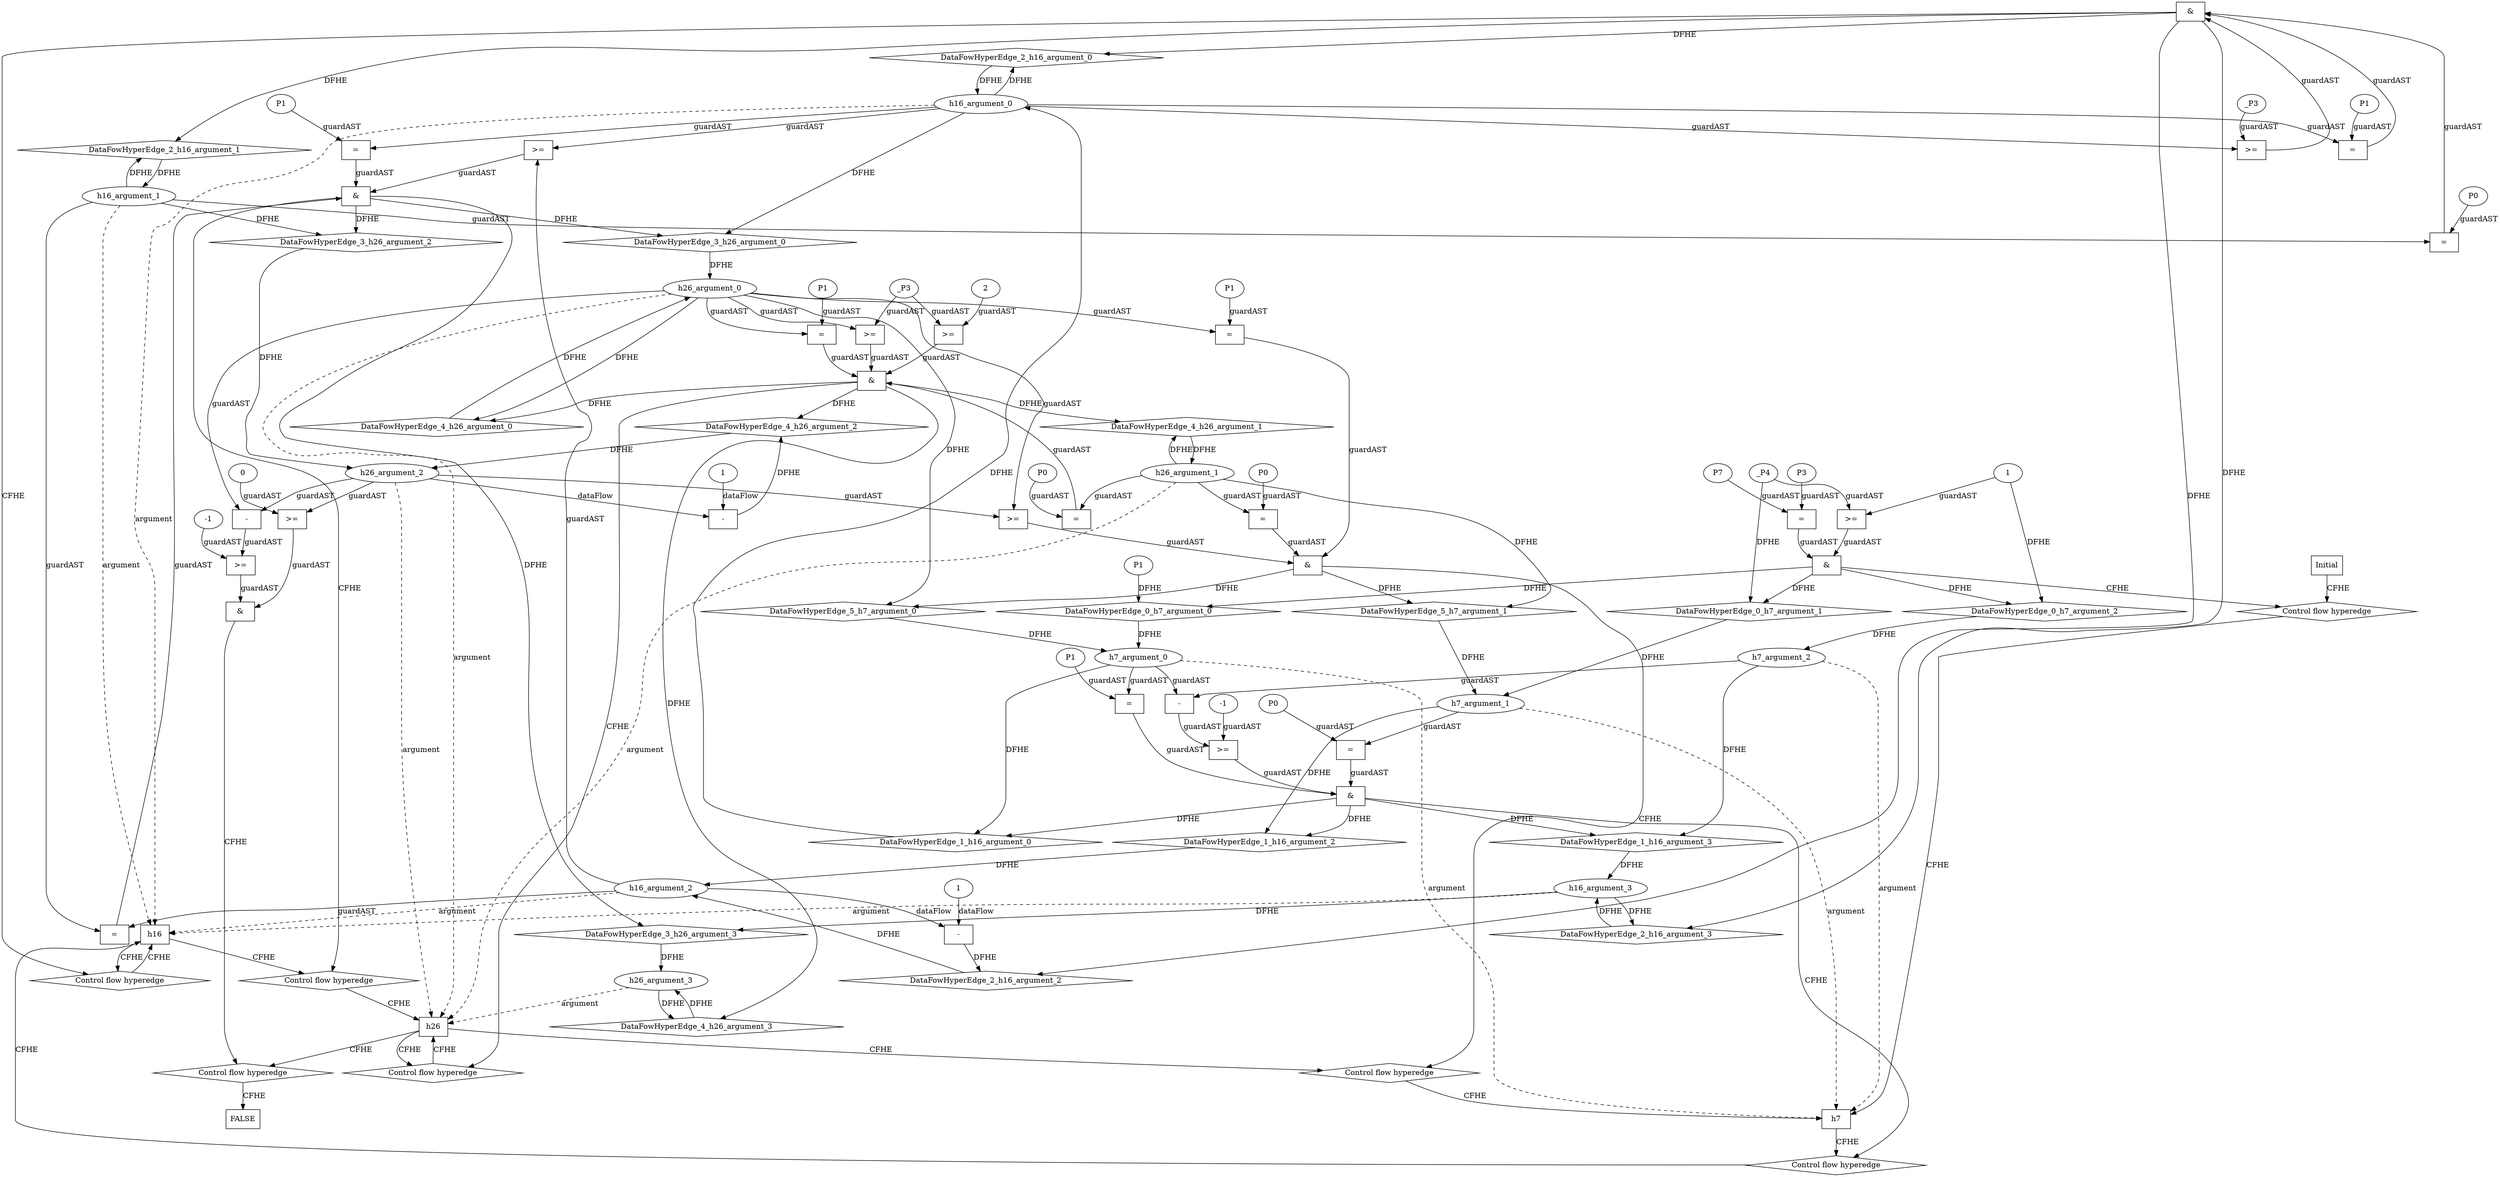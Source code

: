 digraph dag {
"h16" [label="h16" nodeName="h16" class=CONTROL  shape="rect"];
"h26" [label="h26" nodeName="h26" class=CONTROL  shape="rect"];
"h7" [label="h7" nodeName="h7" class=CONTROL  shape="rect"];
FALSE [label="FALSE" nodeName=FALSE class=CONTROL  shape="rect"];
Initial [label="Initial" nodeName=Initial class=CONTROL  shape="rect"];
ControlFowHyperEdge_0 [label="Control flow hyperedge" nodeName=ControlFowHyperEdge_0 class=controlFlowHyperEdge shape="diamond"];
"Initial" -> ControlFowHyperEdge_0 [label="CFHE"]
ControlFowHyperEdge_0 -> "h7" [label="CFHE"]
ControlFowHyperEdge_1 [label="Control flow hyperedge" nodeName=ControlFowHyperEdge_1 class=controlFlowHyperEdge shape="diamond"];
"h7" -> ControlFowHyperEdge_1 [label="CFHE"]
ControlFowHyperEdge_1 -> "h16" [label="CFHE"]
ControlFowHyperEdge_2 [label="Control flow hyperedge" nodeName=ControlFowHyperEdge_2 class=controlFlowHyperEdge shape="diamond"];
"h16" -> ControlFowHyperEdge_2 [label="CFHE"]
ControlFowHyperEdge_2 -> "h16" [label="CFHE"]
ControlFowHyperEdge_3 [label="Control flow hyperedge" nodeName=ControlFowHyperEdge_3 class=controlFlowHyperEdge shape="diamond"];
"h16" -> ControlFowHyperEdge_3 [label="CFHE"]
ControlFowHyperEdge_3 -> "h26" [label="CFHE"]
ControlFowHyperEdge_4 [label="Control flow hyperedge" nodeName=ControlFowHyperEdge_4 class=controlFlowHyperEdge shape="diamond"];
"h26" -> ControlFowHyperEdge_4 [label="CFHE"]
ControlFowHyperEdge_4 -> "h26" [label="CFHE"]
ControlFowHyperEdge_5 [label="Control flow hyperedge" nodeName=ControlFowHyperEdge_5 class=controlFlowHyperEdge shape="diamond"];
"h26" -> ControlFowHyperEdge_5 [label="CFHE"]
ControlFowHyperEdge_5 -> "h7" [label="CFHE"]
ControlFowHyperEdge_6 [label="Control flow hyperedge" nodeName=ControlFowHyperEdge_6 class=controlFlowHyperEdge shape="diamond"];
"h26" -> ControlFowHyperEdge_6 [label="CFHE"]
ControlFowHyperEdge_6 -> "FALSE" [label="CFHE"]
"h7_argument_0" [label="h7_argument_0" nodeName=argument0 class=argument  head="h7" shape="oval"];
"h7_argument_0" -> "h7"[label="argument" style="dashed"]
"h7_argument_1" [label="h7_argument_1" nodeName=argument1 class=argument  head="h7" shape="oval"];
"h7_argument_1" -> "h7"[label="argument" style="dashed"]
"h7_argument_2" [label="h7_argument_2" nodeName=argument2 class=argument  head="h7" shape="oval"];
"h7_argument_2" -> "h7"[label="argument" style="dashed"]
"h16_argument_0" [label="h16_argument_0" nodeName=argument0 class=argument  head="h16" shape="oval"];
"h16_argument_0" -> "h16"[label="argument" style="dashed"]
"h16_argument_1" [label="h16_argument_1" nodeName=argument1 class=argument  head="h16" shape="oval"];
"h16_argument_1" -> "h16"[label="argument" style="dashed"]
"h16_argument_2" [label="h16_argument_2" nodeName=argument2 class=argument  head="h16" shape="oval"];
"h16_argument_2" -> "h16"[label="argument" style="dashed"]
"h16_argument_3" [label="h16_argument_3" nodeName=argument3 class=argument  head="h16" shape="oval"];
"h16_argument_3" -> "h16"[label="argument" style="dashed"]
"h26_argument_0" [label="h26_argument_0" nodeName=argument0 class=argument  head="h26" shape="oval"];
"h26_argument_0" -> "h26"[label="argument" style="dashed"]
"h26_argument_1" [label="h26_argument_1" nodeName=argument1 class=argument  head="h26" shape="oval"];
"h26_argument_1" -> "h26"[label="argument" style="dashed"]
"h26_argument_2" [label="h26_argument_2" nodeName=argument2 class=argument  head="h26" shape="oval"];
"h26_argument_2" -> "h26"[label="argument" style="dashed"]
"h26_argument_3" [label="h26_argument_3" nodeName=argument3 class=argument  head="h26" shape="oval"];
"h26_argument_3" -> "h26"[label="argument" style="dashed"]

"xxxh7___Initial_0xxx_and" [label="&" nodeName="xxxh7___Initial_0xxx_and" class=Operator shape="rect"];
"xxxh7___Initial_0xxxguard_0_node_0" [label=">=" nodeName="xxxh7___Initial_0xxxguard_0_node_0" class=Operator  shape="rect"];
"xxxh7___Initial_0xxxdataFlow1_node_0" -> "xxxh7___Initial_0xxxguard_0_node_0"[label="guardAST"]
"xxxh7___Initial_0xxxdataFlow2_node_0" -> "xxxh7___Initial_0xxxguard_0_node_0"[label="guardAST"]

"xxxh7___Initial_0xxxguard_0_node_0" -> "xxxh7___Initial_0xxx_and" [label="guardAST"];
"xxxh7___Initial_0xxxguard1_node_0" [label="=" nodeName="xxxh7___Initial_0xxxguard1_node_0" class=Operator  shape="rect"];
"xxxh7___Initial_0xxxguard1_node_1" [label="P3" nodeName="xxxh7___Initial_0xxxguard1_node_1" class=symbolicConstant ];
"xxxh7___Initial_0xxxguard1_node_2" [label="P7" nodeName="xxxh7___Initial_0xxxguard1_node_2" class=symbolicConstant ];
"xxxh7___Initial_0xxxguard1_node_1" -> "xxxh7___Initial_0xxxguard1_node_0"[label="guardAST"]
"xxxh7___Initial_0xxxguard1_node_2" -> "xxxh7___Initial_0xxxguard1_node_0"[label="guardAST"]

"xxxh7___Initial_0xxxguard1_node_0" -> "xxxh7___Initial_0xxx_and" [label="guardAST"];
"xxxh7___Initial_0xxx_and" -> "ControlFowHyperEdge_0" [label="CFHE"];
"xxxh7___Initial_0xxxdataFlow_0_node_0" [label="P1" nodeName="xxxh7___Initial_0xxxdataFlow_0_node_0" class=symbolicConstant ];

"xxxh7___Initial_0xxxdataFlow1_node_0" [label="_P4" nodeName="xxxh7___Initial_0xxxdataFlow1_node_0" class=symbolicConstant ];

"xxxh7___Initial_0xxxdataFlow2_node_0" [label="1" nodeName="xxxh7___Initial_0xxxdataFlow2_node_0" class=IdealInt ];

"xxxh16___h7_1xxx_and" [label="&" nodeName="xxxh16___h7_1xxx_and" class=Operator shape="rect"];
"xxxh16___h7_1xxxguard_0_node_0" [label=">=" nodeName="xxxh16___h7_1xxxguard_0_node_0" class=Operator  shape="rect"];
"xxxh16___h7_1xxxguard_0_node_1" [label="-1" nodeName="xxxh16___h7_1xxxguard_0_node_1" class=IdealInt ];
"xxxh16___h7_1xxxguard_0_node_2" [label="-" nodeName="xxxh16___h7_1xxxguard_0_node_2" class= Operator shape="rect"];
"xxxh16___h7_1xxxguard_0_node_1" -> "xxxh16___h7_1xxxguard_0_node_0"[label="guardAST"]
"xxxh16___h7_1xxxguard_0_node_2" -> "xxxh16___h7_1xxxguard_0_node_0"[label="guardAST"]
"h7_argument_2" -> "xxxh16___h7_1xxxguard_0_node_2"[label="guardAST"]
"h7_argument_0" -> "xxxh16___h7_1xxxguard_0_node_2"[label="guardAST"]

"xxxh16___h7_1xxxguard_0_node_0" -> "xxxh16___h7_1xxx_and" [label="guardAST"];
"xxxh16___h7_1xxxguard1_node_0" [label="=" nodeName="xxxh16___h7_1xxxguard1_node_0" class=Operator  shape="rect"];
"xxxh16___h7_1xxxguard1_node_1" [label="P0" nodeName="xxxh16___h7_1xxxguard1_node_1" class=symbolicConstant ];
"xxxh16___h7_1xxxguard1_node_1" -> "xxxh16___h7_1xxxguard1_node_0"[label="guardAST"]
"h7_argument_1" -> "xxxh16___h7_1xxxguard1_node_0"[label="guardAST"]

"xxxh16___h7_1xxxguard1_node_0" -> "xxxh16___h7_1xxx_and" [label="guardAST"];
"xxxh16___h7_1xxxguard2_node_0" [label="=" nodeName="xxxh16___h7_1xxxguard2_node_0" class=Operator  shape="rect"];
"xxxh16___h7_1xxxguard2_node_1" [label="P1" nodeName="xxxh16___h7_1xxxguard2_node_1" class=symbolicConstant ];
"xxxh16___h7_1xxxguard2_node_1" -> "xxxh16___h7_1xxxguard2_node_0"[label="guardAST"]
"h7_argument_0" -> "xxxh16___h7_1xxxguard2_node_0"[label="guardAST"]

"xxxh16___h7_1xxxguard2_node_0" -> "xxxh16___h7_1xxx_and" [label="guardAST"];
"xxxh16___h7_1xxx_and" -> "ControlFowHyperEdge_1" [label="CFHE"];

"xxxh16___h16_2xxx_and" [label="&" nodeName="xxxh16___h16_2xxx_and" class=Operator shape="rect"];
"xxxh16___h16_2xxxguard_0_node_0" [label=">=" nodeName="xxxh16___h16_2xxxguard_0_node_0" class=Operator  shape="rect"];
"xxxh16___h16_2xxxguard_0_node_2" [label="_P3" nodeName="xxxh16___h16_2xxxguard_0_node_2" class=symbolicConstant ];
"h16_argument_0" -> "xxxh16___h16_2xxxguard_0_node_0"[label="guardAST"]
"xxxh16___h16_2xxxguard_0_node_2" -> "xxxh16___h16_2xxxguard_0_node_0"[label="guardAST"]

"xxxh16___h16_2xxxguard_0_node_0" -> "xxxh16___h16_2xxx_and" [label="guardAST"];
"xxxh16___h16_2xxxguard1_node_0" [label="=" nodeName="xxxh16___h16_2xxxguard1_node_0" class=Operator  shape="rect"];
"xxxh16___h16_2xxxguard1_node_1" [label="P1" nodeName="xxxh16___h16_2xxxguard1_node_1" class=symbolicConstant ];
"xxxh16___h16_2xxxguard1_node_1" -> "xxxh16___h16_2xxxguard1_node_0"[label="guardAST"]
"h16_argument_0" -> "xxxh16___h16_2xxxguard1_node_0"[label="guardAST"]

"xxxh16___h16_2xxxguard1_node_0" -> "xxxh16___h16_2xxx_and" [label="guardAST"];
"xxxh16___h16_2xxxguard2_node_0" [label="=" nodeName="xxxh16___h16_2xxxguard2_node_0" class=Operator  shape="rect"];
"xxxh16___h16_2xxxguard2_node_1" [label="P0" nodeName="xxxh16___h16_2xxxguard2_node_1" class=symbolicConstant ];
"xxxh16___h16_2xxxguard2_node_1" -> "xxxh16___h16_2xxxguard2_node_0"[label="guardAST"]
"h16_argument_1" -> "xxxh16___h16_2xxxguard2_node_0"[label="guardAST"]

"xxxh16___h16_2xxxguard2_node_0" -> "xxxh16___h16_2xxx_and" [label="guardAST"];
"xxxh16___h16_2xxx_and" -> "ControlFowHyperEdge_2" [label="CFHE"];
"xxxh16___h16_2xxxdataFlow_0_node_0" [label="-" nodeName="xxxh16___h16_2xxxdataFlow_0_node_0" class= Operator shape="rect"];
"xxxh16___h16_2xxxdataFlow_0_node_2" [label="1" nodeName="xxxh16___h16_2xxxdataFlow_0_node_2" class=IdealInt ];
"h16_argument_2" -> "xxxh16___h16_2xxxdataFlow_0_node_0"[label="dataFlow"]
"xxxh16___h16_2xxxdataFlow_0_node_2" -> "xxxh16___h16_2xxxdataFlow_0_node_0"[label="dataFlow"]

"xxxh26___h16_3xxx_and" [label="&" nodeName="xxxh26___h16_3xxx_and" class=Operator shape="rect"];
"xxxh26___h16_3xxxguard_0_node_0" [label=">=" nodeName="xxxh26___h16_3xxxguard_0_node_0" class=Operator  shape="rect"];
"h16_argument_2" -> "xxxh26___h16_3xxxguard_0_node_0"[label="guardAST"]
"h16_argument_0" -> "xxxh26___h16_3xxxguard_0_node_0"[label="guardAST"]

"xxxh26___h16_3xxxguard_0_node_0" -> "xxxh26___h16_3xxx_and" [label="guardAST"];
"xxxh26___h16_3xxxguard1_node_0" [label="=" nodeName="xxxh26___h16_3xxxguard1_node_0" class=Operator  shape="rect"];
"h16_argument_2" -> "xxxh26___h16_3xxxguard1_node_0"[label="guardAST"]
"h16_argument_1" -> "xxxh26___h16_3xxxguard1_node_0"[label="guardAST"]

"xxxh26___h16_3xxxguard1_node_0" -> "xxxh26___h16_3xxx_and" [label="guardAST"];
"xxxh26___h16_3xxxguard2_node_0" [label="=" nodeName="xxxh26___h16_3xxxguard2_node_0" class=Operator  shape="rect"];
"xxxh26___h16_3xxxguard2_node_1" [label="P1" nodeName="xxxh26___h16_3xxxguard2_node_1" class=symbolicConstant ];
"xxxh26___h16_3xxxguard2_node_1" -> "xxxh26___h16_3xxxguard2_node_0"[label="guardAST"]
"h16_argument_0" -> "xxxh26___h16_3xxxguard2_node_0"[label="guardAST"]

"xxxh26___h16_3xxxguard2_node_0" -> "xxxh26___h16_3xxx_and" [label="guardAST"];
"xxxh26___h16_3xxx_and" -> "ControlFowHyperEdge_3" [label="CFHE"];

"xxxh26___h26_4xxx_and" [label="&" nodeName="xxxh26___h26_4xxx_and" class=Operator shape="rect"];
"xxxh26___h26_4xxxguard_0_node_0" [label=">=" nodeName="xxxh26___h26_4xxxguard_0_node_0" class=Operator  shape="rect"];
"xxxh26___h26_4xxxguard_0_node_1" [label="_P3" nodeName="xxxh26___h26_4xxxguard_0_node_1" class=symbolicConstant ];
"xxxh26___h26_4xxxguard_0_node_2" [label="2" nodeName="xxxh26___h26_4xxxguard_0_node_2" class=IdealInt ];
"xxxh26___h26_4xxxguard_0_node_1" -> "xxxh26___h26_4xxxguard_0_node_0"[label="guardAST"]
"xxxh26___h26_4xxxguard_0_node_2" -> "xxxh26___h26_4xxxguard_0_node_0"[label="guardAST"]

"xxxh26___h26_4xxxguard_0_node_0" -> "xxxh26___h26_4xxx_and" [label="guardAST"];
"xxxh26___h26_4xxxguard1_node_0" [label=">=" nodeName="xxxh26___h26_4xxxguard1_node_0" class=Operator  shape="rect"];
"h26_argument_0" -> "xxxh26___h26_4xxxguard1_node_0"[label="guardAST"]
"xxxh26___h26_4xxxguard_0_node_1" -> "xxxh26___h26_4xxxguard1_node_0"[label="guardAST"]

"xxxh26___h26_4xxxguard1_node_0" -> "xxxh26___h26_4xxx_and" [label="guardAST"];
"xxxh26___h26_4xxxguard2_node_0" [label="=" nodeName="xxxh26___h26_4xxxguard2_node_0" class=Operator  shape="rect"];
"xxxh26___h26_4xxxguard2_node_1" [label="P1" nodeName="xxxh26___h26_4xxxguard2_node_1" class=symbolicConstant ];
"xxxh26___h26_4xxxguard2_node_1" -> "xxxh26___h26_4xxxguard2_node_0"[label="guardAST"]
"h26_argument_0" -> "xxxh26___h26_4xxxguard2_node_0"[label="guardAST"]

"xxxh26___h26_4xxxguard2_node_0" -> "xxxh26___h26_4xxx_and" [label="guardAST"];
"xxxh26___h26_4xxxguard3_node_0" [label="=" nodeName="xxxh26___h26_4xxxguard3_node_0" class=Operator  shape="rect"];
"xxxh26___h26_4xxxguard3_node_1" [label="P0" nodeName="xxxh26___h26_4xxxguard3_node_1" class=symbolicConstant ];
"xxxh26___h26_4xxxguard3_node_1" -> "xxxh26___h26_4xxxguard3_node_0"[label="guardAST"]
"h26_argument_1" -> "xxxh26___h26_4xxxguard3_node_0"[label="guardAST"]

"xxxh26___h26_4xxxguard3_node_0" -> "xxxh26___h26_4xxx_and" [label="guardAST"];
"xxxh26___h26_4xxx_and" -> "ControlFowHyperEdge_4" [label="CFHE"];
"xxxh26___h26_4xxxdataFlow_0_node_0" [label="-" nodeName="xxxh26___h26_4xxxdataFlow_0_node_0" class= Operator shape="rect"];
"xxxh26___h26_4xxxdataFlow_0_node_2" [label="1" nodeName="xxxh26___h26_4xxxdataFlow_0_node_2" class=IdealInt ];
"h26_argument_2" -> "xxxh26___h26_4xxxdataFlow_0_node_0"[label="dataFlow"]
"xxxh26___h26_4xxxdataFlow_0_node_2" -> "xxxh26___h26_4xxxdataFlow_0_node_0"[label="dataFlow"]

"xxxh7___h26_5xxx_and" [label="&" nodeName="xxxh7___h26_5xxx_and" class=Operator shape="rect"];
"xxxh7___h26_5xxxguard_0_node_0" [label=">=" nodeName="xxxh7___h26_5xxxguard_0_node_0" class=Operator  shape="rect"];
"h26_argument_2" -> "xxxh7___h26_5xxxguard_0_node_0"[label="guardAST"]
"h26_argument_0" -> "xxxh7___h26_5xxxguard_0_node_0"[label="guardAST"]

"xxxh7___h26_5xxxguard_0_node_0" -> "xxxh7___h26_5xxx_and" [label="guardAST"];
"xxxh7___h26_5xxxguard1_node_0" [label="=" nodeName="xxxh7___h26_5xxxguard1_node_0" class=Operator  shape="rect"];
"xxxh7___h26_5xxxguard1_node_1" [label="P1" nodeName="xxxh7___h26_5xxxguard1_node_1" class=symbolicConstant ];
"xxxh7___h26_5xxxguard1_node_1" -> "xxxh7___h26_5xxxguard1_node_0"[label="guardAST"]
"h26_argument_0" -> "xxxh7___h26_5xxxguard1_node_0"[label="guardAST"]

"xxxh7___h26_5xxxguard1_node_0" -> "xxxh7___h26_5xxx_and" [label="guardAST"];
"xxxh7___h26_5xxxguard2_node_0" [label="=" nodeName="xxxh7___h26_5xxxguard2_node_0" class=Operator  shape="rect"];
"xxxh7___h26_5xxxguard2_node_1" [label="P0" nodeName="xxxh7___h26_5xxxguard2_node_1" class=symbolicConstant ];
"xxxh7___h26_5xxxguard2_node_1" -> "xxxh7___h26_5xxxguard2_node_0"[label="guardAST"]
"h26_argument_1" -> "xxxh7___h26_5xxxguard2_node_0"[label="guardAST"]

"xxxh7___h26_5xxxguard2_node_0" -> "xxxh7___h26_5xxx_and" [label="guardAST"];
"xxxh7___h26_5xxx_and" -> "ControlFowHyperEdge_5" [label="CFHE"];
"xxxFALSE___h26_6xxx_and" [label="&" nodeName="xxxFALSE___h26_6xxx_and" class=Operator shape="rect"];
"xxxFALSE___h26_6xxxguard_0_node_0" [label=">=" nodeName="xxxFALSE___h26_6xxxguard_0_node_0" class=Operator  shape="rect"];
"xxxFALSE___h26_6xxxguard_0_node_1" [label="0" nodeName="xxxFALSE___h26_6xxxguard_0_node_1" class=IdealInt ];
"xxxFALSE___h26_6xxxguard_0_node_1" -> "xxxFALSE___h26_6xxxguard_0_node_0"[label="guardAST"]
"h26_argument_2" -> "xxxFALSE___h26_6xxxguard_0_node_0"[label="guardAST"]

"xxxFALSE___h26_6xxxguard_0_node_0" -> "xxxFALSE___h26_6xxx_and" [label="guardAST"];
"xxxFALSE___h26_6xxxguard1_node_0" [label=">=" nodeName="xxxFALSE___h26_6xxxguard1_node_0" class=Operator  shape="rect"];
"xxxFALSE___h26_6xxxguard1_node_1" [label="-1" nodeName="xxxFALSE___h26_6xxxguard1_node_1" class=IdealInt ];
"xxxFALSE___h26_6xxxguard1_node_2" [label="-" nodeName="xxxFALSE___h26_6xxxguard1_node_2" class= Operator shape="rect"];
"xxxFALSE___h26_6xxxguard1_node_1" -> "xxxFALSE___h26_6xxxguard1_node_0"[label="guardAST"]
"xxxFALSE___h26_6xxxguard1_node_2" -> "xxxFALSE___h26_6xxxguard1_node_0"[label="guardAST"]
"h26_argument_2" -> "xxxFALSE___h26_6xxxguard1_node_2"[label="guardAST"]
"h26_argument_0" -> "xxxFALSE___h26_6xxxguard1_node_2"[label="guardAST"]

"xxxFALSE___h26_6xxxguard1_node_0" -> "xxxFALSE___h26_6xxx_and" [label="guardAST"];
"xxxFALSE___h26_6xxx_and" -> "ControlFowHyperEdge_6" [label="CFHE"];
"h7_argument_0" -> "DataFowHyperEdge_1_h16_argument_0"[label="DFHE"]
"DataFowHyperEdge_1_h16_argument_0" [label="DataFowHyperEdge_1_h16_argument_0" nodeName="DataFowHyperEdge_1_h16_argument_0" class=DataFlowHyperedge shape="diamond"];
"DataFowHyperEdge_1_h16_argument_0" -> "h16_argument_0"[label="DFHE"]
"xxxh16___h7_1xxx_and" -> "DataFowHyperEdge_1_h16_argument_0"[label="DFHE"]
"h7_argument_2" -> "DataFowHyperEdge_1_h16_argument_3"[label="DFHE"]
"DataFowHyperEdge_1_h16_argument_3" [label="DataFowHyperEdge_1_h16_argument_3" nodeName="DataFowHyperEdge_1_h16_argument_3" class=DataFlowHyperedge shape="diamond"];
"DataFowHyperEdge_1_h16_argument_3" -> "h16_argument_3"[label="DFHE"]
"xxxh16___h7_1xxx_and" -> "DataFowHyperEdge_1_h16_argument_3"[label="DFHE"]
"h16_argument_0" -> "DataFowHyperEdge_2_h16_argument_0"[label="DFHE"]
"DataFowHyperEdge_2_h16_argument_0" [label="DataFowHyperEdge_2_h16_argument_0" nodeName="DataFowHyperEdge_2_h16_argument_0" class=DataFlowHyperedge shape="diamond"];
"DataFowHyperEdge_2_h16_argument_0" -> "h16_argument_0"[label="DFHE"]
"xxxh16___h16_2xxx_and" -> "DataFowHyperEdge_2_h16_argument_0"[label="DFHE"]
"h16_argument_1" -> "DataFowHyperEdge_2_h16_argument_1"[label="DFHE"]
"DataFowHyperEdge_2_h16_argument_1" [label="DataFowHyperEdge_2_h16_argument_1" nodeName="DataFowHyperEdge_2_h16_argument_1" class=DataFlowHyperedge shape="diamond"];
"DataFowHyperEdge_2_h16_argument_1" -> "h16_argument_1"[label="DFHE"]
"xxxh16___h16_2xxx_and" -> "DataFowHyperEdge_2_h16_argument_1"[label="DFHE"]
"h16_argument_3" -> "DataFowHyperEdge_2_h16_argument_3"[label="DFHE"]
"DataFowHyperEdge_2_h16_argument_3" [label="DataFowHyperEdge_2_h16_argument_3" nodeName="DataFowHyperEdge_2_h16_argument_3" class=DataFlowHyperedge shape="diamond"];
"DataFowHyperEdge_2_h16_argument_3" -> "h16_argument_3"[label="DFHE"]
"xxxh16___h16_2xxx_and" -> "DataFowHyperEdge_2_h16_argument_3"[label="DFHE"]
"h16_argument_0" -> "DataFowHyperEdge_3_h26_argument_0"[label="DFHE"]
"DataFowHyperEdge_3_h26_argument_0" [label="DataFowHyperEdge_3_h26_argument_0" nodeName="DataFowHyperEdge_3_h26_argument_0" class=DataFlowHyperedge shape="diamond"];
"DataFowHyperEdge_3_h26_argument_0" -> "h26_argument_0"[label="DFHE"]
"xxxh26___h16_3xxx_and" -> "DataFowHyperEdge_3_h26_argument_0"[label="DFHE"]
"h16_argument_3" -> "DataFowHyperEdge_3_h26_argument_3"[label="DFHE"]
"DataFowHyperEdge_3_h26_argument_3" [label="DataFowHyperEdge_3_h26_argument_3" nodeName="DataFowHyperEdge_3_h26_argument_3" class=DataFlowHyperedge shape="diamond"];
"DataFowHyperEdge_3_h26_argument_3" -> "h26_argument_3"[label="DFHE"]
"xxxh26___h16_3xxx_and" -> "DataFowHyperEdge_3_h26_argument_3"[label="DFHE"]
"h26_argument_0" -> "DataFowHyperEdge_4_h26_argument_0"[label="DFHE"]
"DataFowHyperEdge_4_h26_argument_0" [label="DataFowHyperEdge_4_h26_argument_0" nodeName="DataFowHyperEdge_4_h26_argument_0" class=DataFlowHyperedge shape="diamond"];
"DataFowHyperEdge_4_h26_argument_0" -> "h26_argument_0"[label="DFHE"]
"xxxh26___h26_4xxx_and" -> "DataFowHyperEdge_4_h26_argument_0"[label="DFHE"]
"h26_argument_1" -> "DataFowHyperEdge_4_h26_argument_1"[label="DFHE"]
"DataFowHyperEdge_4_h26_argument_1" [label="DataFowHyperEdge_4_h26_argument_1" nodeName="DataFowHyperEdge_4_h26_argument_1" class=DataFlowHyperedge shape="diamond"];
"DataFowHyperEdge_4_h26_argument_1" -> "h26_argument_1"[label="DFHE"]
"xxxh26___h26_4xxx_and" -> "DataFowHyperEdge_4_h26_argument_1"[label="DFHE"]
"h26_argument_3" -> "DataFowHyperEdge_4_h26_argument_3"[label="DFHE"]
"DataFowHyperEdge_4_h26_argument_3" [label="DataFowHyperEdge_4_h26_argument_3" nodeName="DataFowHyperEdge_4_h26_argument_3" class=DataFlowHyperedge shape="diamond"];
"DataFowHyperEdge_4_h26_argument_3" -> "h26_argument_3"[label="DFHE"]
"xxxh26___h26_4xxx_and" -> "DataFowHyperEdge_4_h26_argument_3"[label="DFHE"]
"h26_argument_0" -> "DataFowHyperEdge_5_h7_argument_0"[label="DFHE"]
"DataFowHyperEdge_5_h7_argument_0" [label="DataFowHyperEdge_5_h7_argument_0" nodeName="DataFowHyperEdge_5_h7_argument_0" class=DataFlowHyperedge shape="diamond"];
"DataFowHyperEdge_5_h7_argument_0" -> "h7_argument_0"[label="DFHE"]
"xxxh7___h26_5xxx_and" -> "DataFowHyperEdge_5_h7_argument_0"[label="DFHE"]
"h26_argument_1" -> "DataFowHyperEdge_5_h7_argument_1"[label="DFHE"]
"DataFowHyperEdge_5_h7_argument_1" [label="DataFowHyperEdge_5_h7_argument_1" nodeName="DataFowHyperEdge_5_h7_argument_1" class=DataFlowHyperedge shape="diamond"];
"DataFowHyperEdge_5_h7_argument_1" -> "h7_argument_1"[label="DFHE"]
"xxxh7___h26_5xxx_and" -> "DataFowHyperEdge_5_h7_argument_1"[label="DFHE"]
"DataFowHyperEdge_0_h7_argument_0" [label="DataFowHyperEdge_0_h7_argument_0" nodeName="DataFowHyperEdge_0_h7_argument_0" class=DataFlowHyperedge shape="diamond"];
"DataFowHyperEdge_0_h7_argument_0" -> "h7_argument_0"[label="DFHE"]
"xxxh7___Initial_0xxx_and" -> "DataFowHyperEdge_0_h7_argument_0"[label="DFHE"]
"xxxh7___Initial_0xxxdataFlow_0_node_0" -> "DataFowHyperEdge_0_h7_argument_0" [label="DFHE"];
"DataFowHyperEdge_0_h7_argument_1" [label="DataFowHyperEdge_0_h7_argument_1" nodeName="DataFowHyperEdge_0_h7_argument_1" class=DataFlowHyperedge shape="diamond"];
"DataFowHyperEdge_0_h7_argument_1" -> "h7_argument_1"[label="DFHE"]
"xxxh7___Initial_0xxx_and" -> "DataFowHyperEdge_0_h7_argument_1"[label="DFHE"]
"xxxh7___Initial_0xxxdataFlow1_node_0" -> "DataFowHyperEdge_0_h7_argument_1" [label="DFHE"];
"DataFowHyperEdge_0_h7_argument_2" [label="DataFowHyperEdge_0_h7_argument_2" nodeName="DataFowHyperEdge_0_h7_argument_2" class=DataFlowHyperedge shape="diamond"];
"DataFowHyperEdge_0_h7_argument_2" -> "h7_argument_2"[label="DFHE"]
"xxxh7___Initial_0xxx_and" -> "DataFowHyperEdge_0_h7_argument_2"[label="DFHE"]
"xxxh7___Initial_0xxxdataFlow2_node_0" -> "DataFowHyperEdge_0_h7_argument_2" [label="DFHE"];
"DataFowHyperEdge_1_h16_argument_2" [label="DataFowHyperEdge_1_h16_argument_2" nodeName="DataFowHyperEdge_1_h16_argument_2" class=DataFlowHyperedge shape="diamond"];
"DataFowHyperEdge_1_h16_argument_2" -> "h16_argument_2"[label="DFHE"]
"xxxh16___h7_1xxx_and" -> "DataFowHyperEdge_1_h16_argument_2"[label="DFHE"]
"h7_argument_1" -> "DataFowHyperEdge_1_h16_argument_2" [label="DFHE"];
"DataFowHyperEdge_2_h16_argument_2" [label="DataFowHyperEdge_2_h16_argument_2" nodeName="DataFowHyperEdge_2_h16_argument_2" class=DataFlowHyperedge shape="diamond"];
"DataFowHyperEdge_2_h16_argument_2" -> "h16_argument_2"[label="DFHE"]
"xxxh16___h16_2xxx_and" -> "DataFowHyperEdge_2_h16_argument_2"[label="DFHE"]
"xxxh16___h16_2xxxdataFlow_0_node_0" -> "DataFowHyperEdge_2_h16_argument_2" [label="DFHE"];
"DataFowHyperEdge_3_h26_argument_2" [label="DataFowHyperEdge_3_h26_argument_2" nodeName="DataFowHyperEdge_3_h26_argument_2" class=DataFlowHyperedge shape="diamond"];
"DataFowHyperEdge_3_h26_argument_2" -> "h26_argument_2"[label="DFHE"]
"xxxh26___h16_3xxx_and" -> "DataFowHyperEdge_3_h26_argument_2"[label="DFHE"]
"h16_argument_1" -> "DataFowHyperEdge_3_h26_argument_2" [label="DFHE"];
"DataFowHyperEdge_4_h26_argument_2" [label="DataFowHyperEdge_4_h26_argument_2" nodeName="DataFowHyperEdge_4_h26_argument_2" class=DataFlowHyperedge shape="diamond"];
"DataFowHyperEdge_4_h26_argument_2" -> "h26_argument_2"[label="DFHE"]
"xxxh26___h26_4xxx_and" -> "DataFowHyperEdge_4_h26_argument_2"[label="DFHE"]
"xxxh26___h26_4xxxdataFlow_0_node_0" -> "DataFowHyperEdge_4_h26_argument_2" [label="DFHE"];




}
